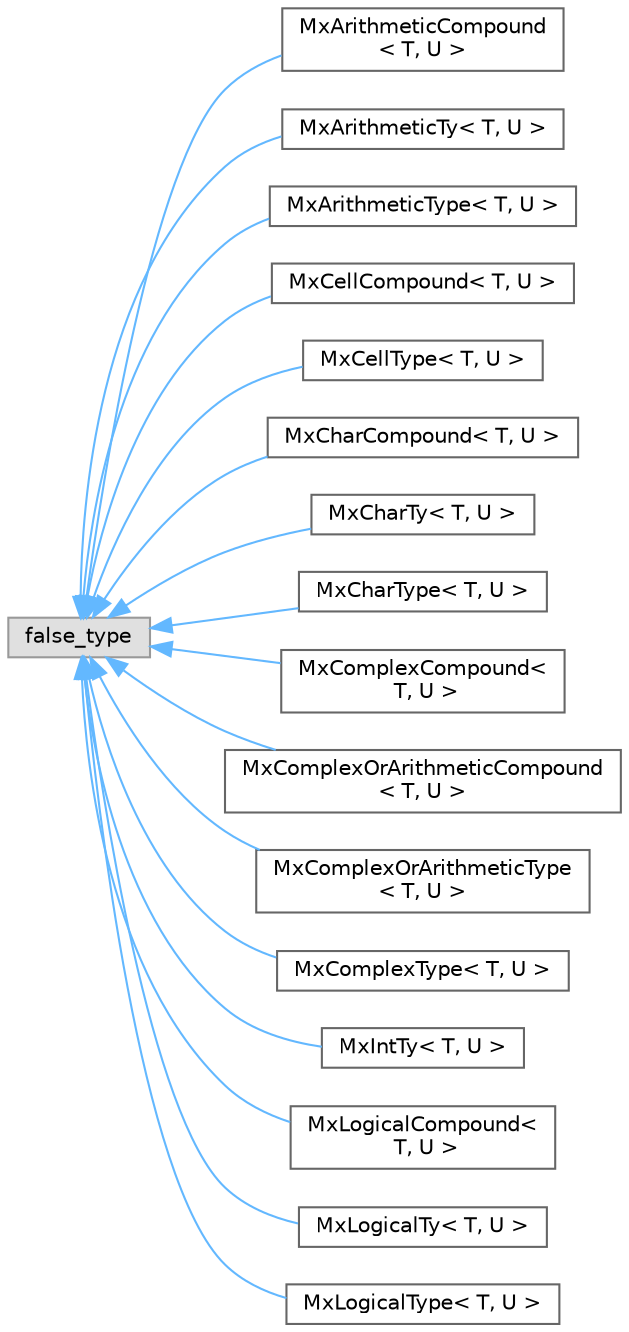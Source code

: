 digraph "Graphical Class Hierarchy"
{
 // LATEX_PDF_SIZE
  bgcolor="transparent";
  edge [fontname=Helvetica,fontsize=10,labelfontname=Helvetica,labelfontsize=10];
  node [fontname=Helvetica,fontsize=10,shape=box,height=0.2,width=0.4];
  rankdir="LR";
  Node0 [id="Node000000",label="false_type",height=0.2,width=0.4,color="grey60", fillcolor="#E0E0E0", style="filled",tooltip=" "];
  Node0 -> Node1 [id="edge1_Node000000_Node000001",dir="back",color="steelblue1",style="solid",tooltip=" "];
  Node1 [id="Node000001",label="MxArithmeticCompound\l\< T, U \>",height=0.2,width=0.4,color="grey40", fillcolor="white", style="filled",URL="$structmexplus_1_1_mx_arithmetic_compound.html",tooltip=" "];
  Node0 -> Node2 [id="edge2_Node000000_Node000002",dir="back",color="steelblue1",style="solid",tooltip=" "];
  Node2 [id="Node000002",label="MxArithmeticTy\< T, U \>",height=0.2,width=0.4,color="grey40", fillcolor="white", style="filled",URL="$structmexplus_1_1_mx_arithmetic_ty.html",tooltip="Traits for arithmetic types."];
  Node0 -> Node3 [id="edge3_Node000000_Node000003",dir="back",color="steelblue1",style="solid",tooltip=" "];
  Node3 [id="Node000003",label="MxArithmeticType\< T, U \>",height=0.2,width=0.4,color="grey40", fillcolor="white", style="filled",URL="$structmexplus_1_1_mx_arithmetic_type.html",tooltip=" "];
  Node0 -> Node4 [id="edge4_Node000000_Node000004",dir="back",color="steelblue1",style="solid",tooltip=" "];
  Node4 [id="Node000004",label="MxCellCompound\< T, U \>",height=0.2,width=0.4,color="grey40", fillcolor="white", style="filled",URL="$structmexplus_1_1_mx_cell_compound.html",tooltip=" "];
  Node0 -> Node5 [id="edge5_Node000000_Node000005",dir="back",color="steelblue1",style="solid",tooltip=" "];
  Node5 [id="Node000005",label="MxCellType\< T, U \>",height=0.2,width=0.4,color="grey40", fillcolor="white", style="filled",URL="$structmexplus_1_1_mx_cell_type.html",tooltip=" "];
  Node0 -> Node6 [id="edge6_Node000000_Node000006",dir="back",color="steelblue1",style="solid",tooltip=" "];
  Node6 [id="Node000006",label="MxCharCompound\< T, U \>",height=0.2,width=0.4,color="grey40", fillcolor="white", style="filled",URL="$structmexplus_1_1_mx_char_compound.html",tooltip=" "];
  Node0 -> Node7 [id="edge7_Node000000_Node000007",dir="back",color="steelblue1",style="solid",tooltip=" "];
  Node7 [id="Node000007",label="MxCharTy\< T, U \>",height=0.2,width=0.4,color="grey40", fillcolor="white", style="filled",URL="$structmexplus_1_1_mx_char_ty.html",tooltip="Traits for mxChar-convertibles."];
  Node0 -> Node8 [id="edge8_Node000000_Node000008",dir="back",color="steelblue1",style="solid",tooltip=" "];
  Node8 [id="Node000008",label="MxCharType\< T, U \>",height=0.2,width=0.4,color="grey40", fillcolor="white", style="filled",URL="$structmexplus_1_1_mx_char_type.html",tooltip=" "];
  Node0 -> Node9 [id="edge9_Node000000_Node000009",dir="back",color="steelblue1",style="solid",tooltip=" "];
  Node9 [id="Node000009",label="MxComplexCompound\<\l T, U \>",height=0.2,width=0.4,color="grey40", fillcolor="white", style="filled",URL="$structmexplus_1_1_mx_complex_compound.html",tooltip=" "];
  Node0 -> Node10 [id="edge10_Node000000_Node000010",dir="back",color="steelblue1",style="solid",tooltip=" "];
  Node10 [id="Node000010",label="MxComplexOrArithmeticCompound\l\< T, U \>",height=0.2,width=0.4,color="grey40", fillcolor="white", style="filled",URL="$structmexplus_1_1_mx_complex_or_arithmetic_compound.html",tooltip=" "];
  Node0 -> Node11 [id="edge11_Node000000_Node000011",dir="back",color="steelblue1",style="solid",tooltip=" "];
  Node11 [id="Node000011",label="MxComplexOrArithmeticType\l\< T, U \>",height=0.2,width=0.4,color="grey40", fillcolor="white", style="filled",URL="$structmexplus_1_1_mx_complex_or_arithmetic_type.html",tooltip=" "];
  Node0 -> Node12 [id="edge12_Node000000_Node000012",dir="back",color="steelblue1",style="solid",tooltip=" "];
  Node12 [id="Node000012",label="MxComplexType\< T, U \>",height=0.2,width=0.4,color="grey40", fillcolor="white", style="filled",URL="$structmexplus_1_1_mx_complex_type.html",tooltip=" "];
  Node0 -> Node13 [id="edge13_Node000000_Node000013",dir="back",color="steelblue1",style="solid",tooltip=" "];
  Node13 [id="Node000013",label="MxIntTy\< T, U \>",height=0.2,width=0.4,color="grey40", fillcolor="white", style="filled",URL="$structmexplus_1_1_mx_int_ty.html",tooltip="Traits for integer numerics."];
  Node0 -> Node14 [id="edge14_Node000000_Node000014",dir="back",color="steelblue1",style="solid",tooltip=" "];
  Node14 [id="Node000014",label="MxLogicalCompound\<\l T, U \>",height=0.2,width=0.4,color="grey40", fillcolor="white", style="filled",URL="$structmexplus_1_1_mx_logical_compound.html",tooltip=" "];
  Node0 -> Node15 [id="edge15_Node000000_Node000015",dir="back",color="steelblue1",style="solid",tooltip=" "];
  Node15 [id="Node000015",label="MxLogicalTy\< T, U \>",height=0.2,width=0.4,color="grey40", fillcolor="white", style="filled",URL="$structmexplus_1_1_mx_logical_ty.html",tooltip="Traits for mxLogical-convertibles."];
  Node0 -> Node16 [id="edge16_Node000000_Node000016",dir="back",color="steelblue1",style="solid",tooltip=" "];
  Node16 [id="Node000016",label="MxLogicalType\< T, U \>",height=0.2,width=0.4,color="grey40", fillcolor="white", style="filled",URL="$structmexplus_1_1_mx_logical_type.html",tooltip=" "];
}
